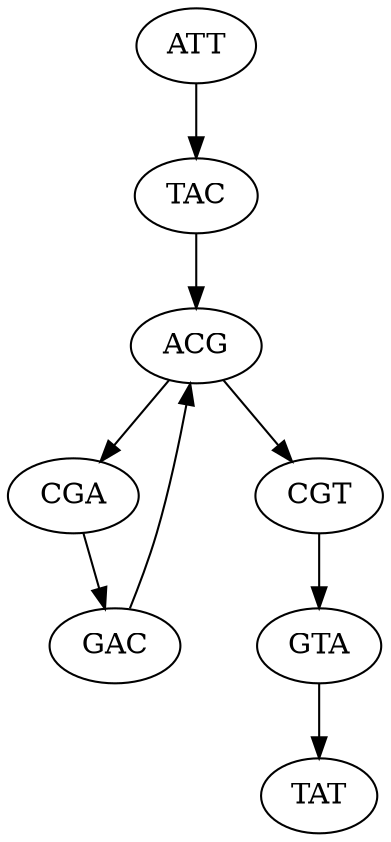 digraph{

    ATT -> TAC
    TAC -> ACG
    ACG -> CGA
    CGA -> GAC
    GAC -> ACG
    ACG -> CGT
    CGT -> GTA
    GTA -> TAT
}
